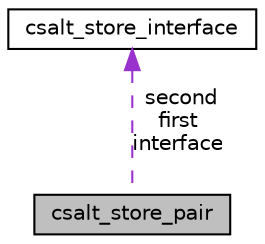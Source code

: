 digraph "csalt_store_pair"
{
 // LATEX_PDF_SIZE
  edge [fontname="Helvetica",fontsize="10",labelfontname="Helvetica",labelfontsize="10"];
  node [fontname="Helvetica",fontsize="10",shape=record];
  Node1 [label="csalt_store_pair",height=0.2,width=0.4,color="black", fillcolor="grey75", style="filled", fontcolor="black",tooltip="This type allows storing a pair of stores and interacting with them as though they are a single store..."];
  Node2 -> Node1 [dir="back",color="darkorchid3",fontsize="10",style="dashed",label=" second\nfirst\ninterface" ,fontname="Helvetica"];
  Node2 [label="csalt_store_interface",height=0.2,width=0.4,color="black", fillcolor="white", style="filled",URL="$structcsalt__store__interface.html",tooltip=" "];
}
